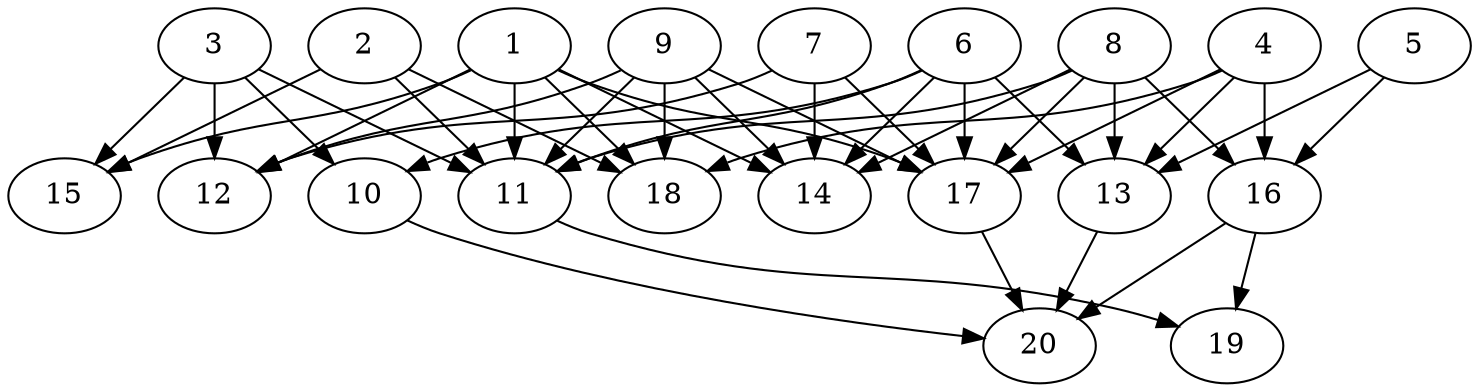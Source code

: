 // DAG automatically generated by daggen at Thu Oct  3 13:58:43 2019
// ./daggen --dot -n 20 --ccr 0.4 --fat 0.7 --regular 0.7 --density 0.7 --mindata 5242880 --maxdata 52428800 
digraph G {
  1 [size="67445760", alpha="0.14", expect_size="26978304"] 
  1 -> 11 [size ="26978304"]
  1 -> 12 [size ="26978304"]
  1 -> 14 [size ="26978304"]
  1 -> 15 [size ="26978304"]
  1 -> 17 [size ="26978304"]
  1 -> 18 [size ="26978304"]
  2 [size="102835200", alpha="0.03", expect_size="41134080"] 
  2 -> 11 [size ="41134080"]
  2 -> 15 [size ="41134080"]
  2 -> 18 [size ="41134080"]
  3 [size="67164160", alpha="0.17", expect_size="26865664"] 
  3 -> 10 [size ="26865664"]
  3 -> 11 [size ="26865664"]
  3 -> 12 [size ="26865664"]
  3 -> 15 [size ="26865664"]
  4 [size="77219840", alpha="0.12", expect_size="30887936"] 
  4 -> 13 [size ="30887936"]
  4 -> 16 [size ="30887936"]
  4 -> 17 [size ="30887936"]
  4 -> 18 [size ="30887936"]
  5 [size="101519360", alpha="0.16", expect_size="40607744"] 
  5 -> 13 [size ="40607744"]
  5 -> 16 [size ="40607744"]
  6 [size="44436480", alpha="0.13", expect_size="17774592"] 
  6 -> 10 [size ="17774592"]
  6 -> 11 [size ="17774592"]
  6 -> 13 [size ="17774592"]
  6 -> 14 [size ="17774592"]
  6 -> 17 [size ="17774592"]
  7 [size="111764480", alpha="0.18", expect_size="44705792"] 
  7 -> 12 [size ="44705792"]
  7 -> 14 [size ="44705792"]
  7 -> 17 [size ="44705792"]
  8 [size="93806080", alpha="0.05", expect_size="37522432"] 
  8 -> 11 [size ="37522432"]
  8 -> 13 [size ="37522432"]
  8 -> 14 [size ="37522432"]
  8 -> 16 [size ="37522432"]
  8 -> 17 [size ="37522432"]
  9 [size="66920960", alpha="0.17", expect_size="26768384"] 
  9 -> 11 [size ="26768384"]
  9 -> 12 [size ="26768384"]
  9 -> 14 [size ="26768384"]
  9 -> 17 [size ="26768384"]
  9 -> 18 [size ="26768384"]
  10 [size="92062720", alpha="0.13", expect_size="36825088"] 
  10 -> 20 [size ="36825088"]
  11 [size="67947520", alpha="0.14", expect_size="27179008"] 
  11 -> 19 [size ="27179008"]
  12 [size="34711040", alpha="0.16", expect_size="13884416"] 
  13 [size="54622720", alpha="0.08", expect_size="21849088"] 
  13 -> 20 [size ="21849088"]
  14 [size="34723840", alpha="0.12", expect_size="13889536"] 
  15 [size="105638400", alpha="0.16", expect_size="42255360"] 
  16 [size="81569280", alpha="0.10", expect_size="32627712"] 
  16 -> 19 [size ="32627712"]
  16 -> 20 [size ="32627712"]
  17 [size="43123200", alpha="0.16", expect_size="17249280"] 
  17 -> 20 [size ="17249280"]
  18 [size="33876480", alpha="0.12", expect_size="13550592"] 
  19 [size="64207360", alpha="0.13", expect_size="25682944"] 
  20 [size="47938560", alpha="0.12", expect_size="19175424"] 
}
